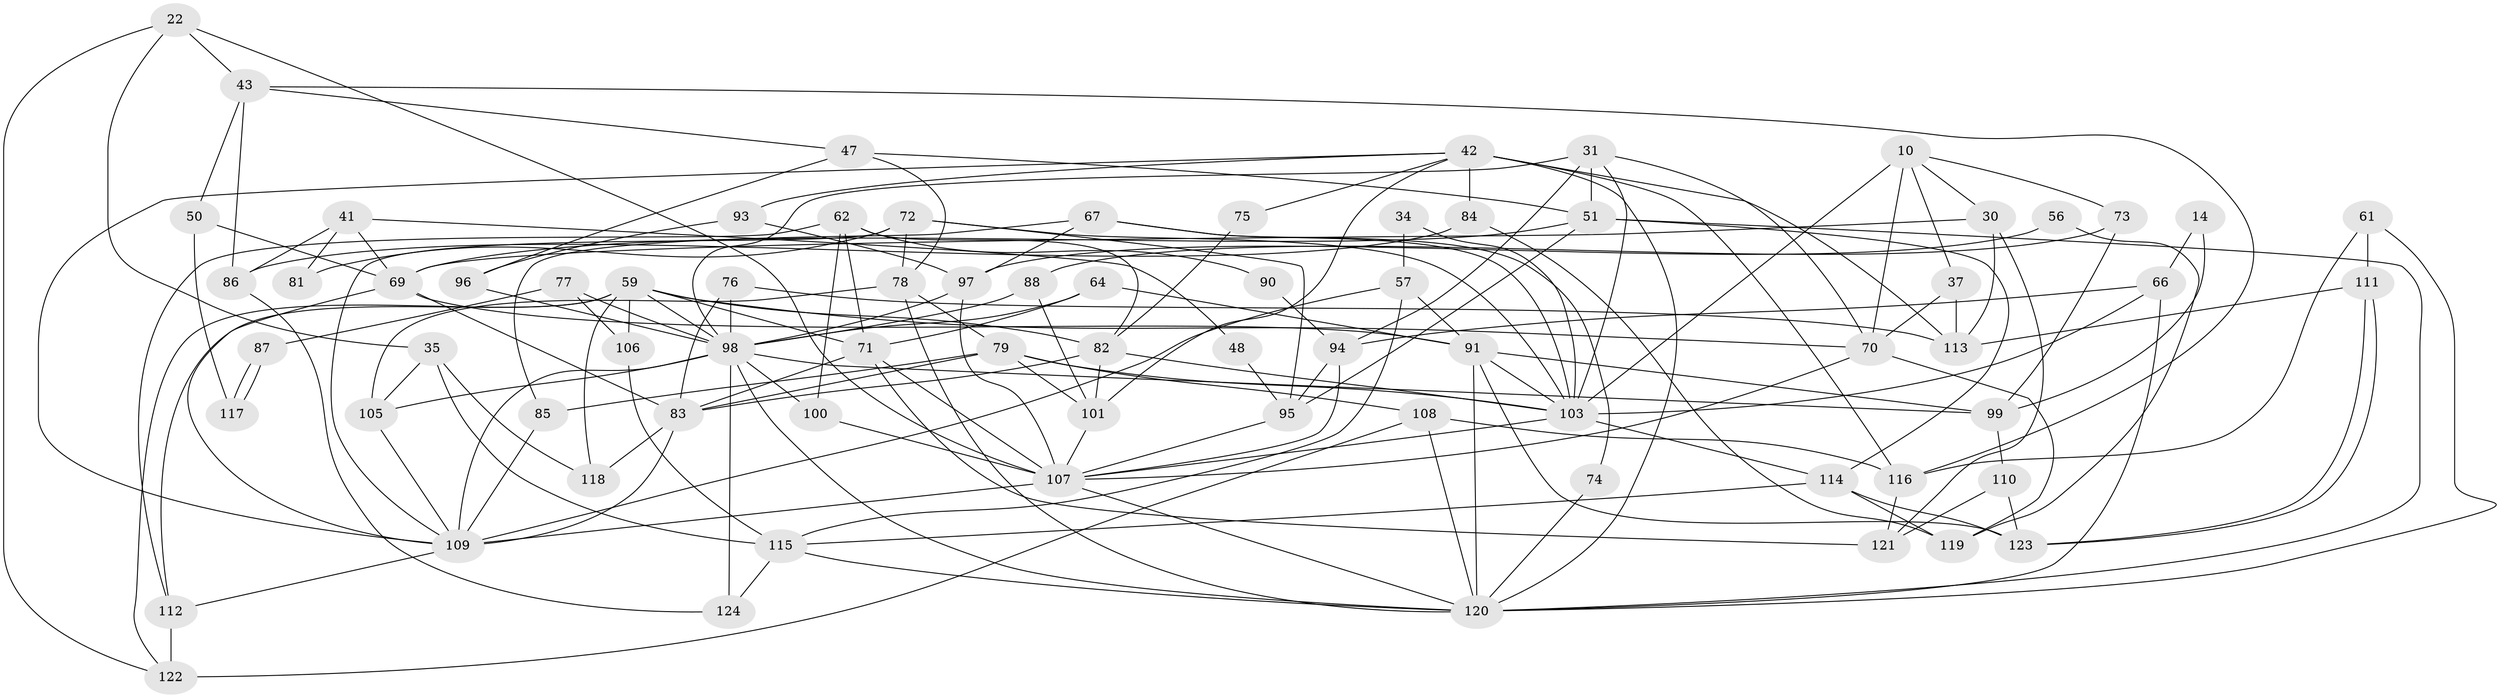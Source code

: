 // original degree distribution, {4: 0.25806451612903225, 5: 0.18548387096774194, 7: 0.06451612903225806, 2: 0.1532258064516129, 3: 0.25, 6: 0.08870967741935484}
// Generated by graph-tools (version 1.1) at 2025/54/03/04/25 21:54:16]
// undirected, 74 vertices, 171 edges
graph export_dot {
graph [start="1"]
  node [color=gray90,style=filled];
  10 [super="+7"];
  14;
  22;
  30;
  31;
  34;
  35 [super="+9"];
  37;
  41;
  42 [super="+2"];
  43;
  47;
  48;
  50;
  51 [super="+20"];
  56;
  57;
  59 [super="+17+33+44"];
  61 [super="+52"];
  62 [super="+25"];
  64;
  66;
  67;
  69 [super="+60"];
  70 [super="+45"];
  71;
  72 [super="+13"];
  73;
  74;
  75;
  76 [super="+40"];
  77 [super="+55"];
  78 [super="+16"];
  79;
  81;
  82 [super="+11"];
  83 [super="+27+38"];
  84;
  85 [super="+21"];
  86;
  87;
  88;
  90;
  91 [super="+28"];
  93;
  94 [super="+58"];
  95;
  96;
  97 [super="+3+8+54"];
  98 [super="+5+65+53"];
  99;
  100;
  101 [super="+18"];
  103 [super="+15+46"];
  105;
  106;
  107 [super="+102+80"];
  108;
  109 [super="+26+92"];
  110 [super="+19"];
  111;
  112 [super="+1"];
  113;
  114 [super="+68"];
  115;
  116 [super="+29"];
  117;
  118 [super="+12"];
  119;
  120 [super="+104"];
  121;
  122;
  123;
  124;
  10 -- 30;
  10 -- 37;
  10 -- 73;
  10 -- 103 [weight=2];
  10 -- 70 [weight=2];
  14 -- 99;
  14 -- 66;
  22 -- 122;
  22 -- 35;
  22 -- 43;
  22 -- 107;
  30 -- 113;
  30 -- 121;
  30 -- 69;
  31 -- 51;
  31 -- 103;
  31 -- 94;
  31 -- 98;
  31 -- 70;
  34 -- 57;
  34 -- 103;
  35 -- 118 [weight=2];
  35 -- 115;
  35 -- 105;
  37 -- 70;
  37 -- 113;
  41 -- 86;
  41 -- 48;
  41 -- 81;
  41 -- 69;
  42 -- 75;
  42 -- 84;
  42 -- 93;
  42 -- 116;
  42 -- 113;
  42 -- 109;
  42 -- 120 [weight=2];
  42 -- 101;
  43 -- 47;
  43 -- 50;
  43 -- 86;
  43 -- 116;
  47 -- 78;
  47 -- 51;
  47 -- 96;
  48 -- 95;
  50 -- 69;
  50 -- 117;
  51 -- 95;
  51 -- 114;
  51 -- 120;
  51 -- 69 [weight=2];
  56 -- 119;
  56 -- 97;
  57 -- 115;
  57 -- 109;
  57 -- 91;
  59 -- 82;
  59 -- 122;
  59 -- 70;
  59 -- 98 [weight=3];
  59 -- 112;
  59 -- 118 [weight=2];
  59 -- 71;
  59 -- 106;
  61 -- 116;
  61 -- 120;
  61 -- 111;
  62 -- 71 [weight=2];
  62 -- 82;
  62 -- 112;
  62 -- 90;
  62 -- 100;
  64 -- 91;
  64 -- 71;
  64 -- 98;
  66 -- 120;
  66 -- 94;
  66 -- 103;
  67 -- 74;
  67 -- 97;
  67 -- 85;
  67 -- 103;
  69 -- 83 [weight=2];
  69 -- 109;
  69 -- 91;
  70 -- 119;
  70 -- 107 [weight=2];
  71 -- 121;
  71 -- 107;
  71 -- 83;
  72 -- 81;
  72 -- 95;
  72 -- 103;
  72 -- 78;
  72 -- 109;
  73 -- 99;
  73 -- 88;
  74 -- 120;
  75 -- 82;
  76 -- 98;
  76 -- 83;
  76 -- 113;
  77 -- 87 [weight=2];
  77 -- 106;
  77 -- 98 [weight=2];
  78 -- 79;
  78 -- 105;
  78 -- 120;
  79 -- 108;
  79 -- 103;
  79 -- 83;
  79 -- 85;
  79 -- 101;
  82 -- 83;
  82 -- 103;
  82 -- 101;
  83 -- 118;
  83 -- 109;
  84 -- 86;
  84 -- 119;
  85 -- 109;
  86 -- 124;
  87 -- 117;
  87 -- 117;
  88 -- 98;
  88 -- 101;
  90 -- 94;
  91 -- 99;
  91 -- 123;
  91 -- 103;
  91 -- 120;
  93 -- 96;
  93 -- 97;
  94 -- 95 [weight=2];
  94 -- 107;
  95 -- 107;
  96 -- 98;
  97 -- 98 [weight=3];
  97 -- 107 [weight=4];
  98 -- 105 [weight=4];
  98 -- 124;
  98 -- 99;
  98 -- 120 [weight=2];
  98 -- 100;
  98 -- 109 [weight=2];
  99 -- 110 [weight=2];
  100 -- 107;
  101 -- 107;
  103 -- 114;
  103 -- 107;
  105 -- 109;
  106 -- 115;
  107 -- 120;
  107 -- 109;
  108 -- 116;
  108 -- 122;
  108 -- 120;
  109 -- 112;
  110 -- 123;
  110 -- 121;
  111 -- 123;
  111 -- 123;
  111 -- 113;
  112 -- 122 [weight=2];
  114 -- 123;
  114 -- 115;
  114 -- 119 [weight=2];
  115 -- 120;
  115 -- 124;
  116 -- 121;
}
